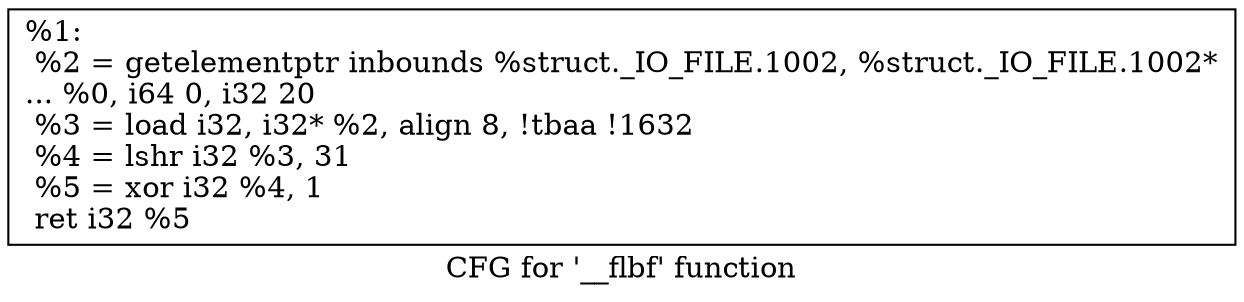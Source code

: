digraph "CFG for '__flbf' function" {
	label="CFG for '__flbf' function";

	Node0x1c5b1c0 [shape=record,label="{%1:\l  %2 = getelementptr inbounds %struct._IO_FILE.1002, %struct._IO_FILE.1002*\l... %0, i64 0, i32 20\l  %3 = load i32, i32* %2, align 8, !tbaa !1632\l  %4 = lshr i32 %3, 31\l  %5 = xor i32 %4, 1\l  ret i32 %5\l}"];
}
